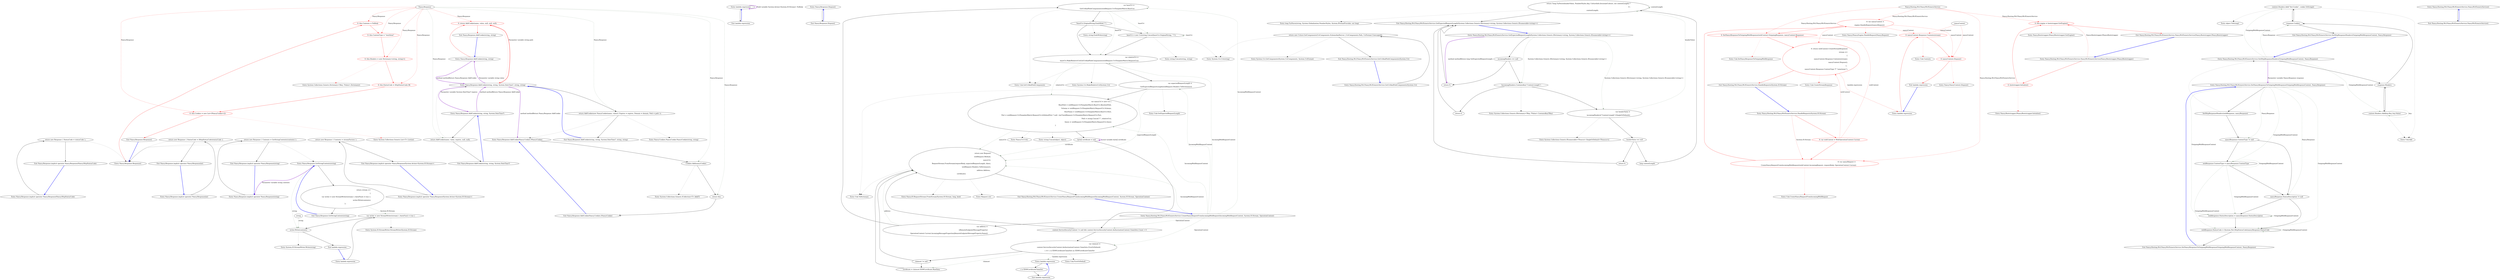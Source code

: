 digraph  {
n49 [label="Nancy.Response", span=""];
n50 [label=string, span=""];
n0 [cluster="lambda expression", label="Entry lambda expression", span="15-15"];
n1 [cluster="lambda expression", label="Exit lambda expression", span="15-15"];
n2 [cluster="Nancy.Response.Response()", label="Entry Nancy.Response.Response()", span="20-20"];
n3 [cluster="Nancy.Response.Response()", color=red, community=0, label="0: this.Contents = NoBody", span="22-22"];
n4 [cluster="Nancy.Response.Response()", color=red, community=0, label="0: this.ContentType = ''text/html''", span="23-23"];
n5 [cluster="Nancy.Response.Response()", color=red, community=0, label="0: this.Headers = new Dictionary<string, string>()", span="24-24"];
n6 [cluster="Nancy.Response.Response()", color=red, community=0, label="0: this.StatusCode = HttpStatusCode.OK", span="25-25"];
n9 [cluster="System.Collections.Generic.Dictionary<TKey, TValue>.Dictionary()", label="Entry System.Collections.Generic.Dictionary<TKey, TValue>.Dictionary()", span="0-0"];
n7 [cluster="Nancy.Response.Response()", color=red, community=0, label="0: this.Cookies = new List<INancyCookie>(2)", span="26-26"];
n8 [cluster="Nancy.Response.Response()", label="Exit Nancy.Response.Response()", span="20-20"];
n10 [cluster="System.Collections.Generic.List<T>.List(int)", label="Entry System.Collections.Generic.List<T>.List(int)", span="0-0"];
n11 [cluster="Nancy.Response.AddCookie(string, string)", label="Entry Nancy.Response.AddCookie(string, string)", span="63-63"];
n12 [cluster="Nancy.Response.AddCookie(string, string)", color=red, community=0, label="0: return AddCookie(name, value, null, null, null);", span="65-65"];
n13 [cluster="Nancy.Response.AddCookie(string, string)", label="Exit Nancy.Response.AddCookie(string, string)", span="63-63"];
n14 [cluster="Nancy.Response.AddCookie(string, string, System.DateTime?, string, string)", label="Entry Nancy.Response.AddCookie(string, string, System.DateTime?, string, string)", span="73-73"];
n15 [cluster="Nancy.Response.AddCookie(string, string, System.DateTime?)", label="Entry Nancy.Response.AddCookie(string, string, System.DateTime?)", span="68-68"];
n16 [cluster="Nancy.Response.AddCookie(string, string, System.DateTime?)", label="return AddCookie(name, value, expires, null, null);", span="70-70"];
n17 [cluster="Nancy.Response.AddCookie(string, string, System.DateTime?)", label="Exit Nancy.Response.AddCookie(string, string, System.DateTime?)", span="68-68"];
n18 [cluster="Nancy.Response.AddCookie(string, string, System.DateTime?, string, string)", label="return AddCookie(new NancyCookie(name, value){ Expires = expires, Domain = domain, Path = path });", span="75-75"];
n19 [cluster="Nancy.Response.AddCookie(string, string, System.DateTime?, string, string)", label="Exit Nancy.Response.AddCookie(string, string, System.DateTime?, string, string)", span="73-73"];
n20 [cluster="Nancy.Cookies.NancyCookie.NancyCookie(string, string)", label="Entry Nancy.Cookies.NancyCookie.NancyCookie(string, string)", span="10-10"];
n21 [cluster="Nancy.Response.AddCookie(Nancy.Cookies.INancyCookie)", label="Entry Nancy.Response.AddCookie(Nancy.Cookies.INancyCookie)", span="78-78"];
n22 [cluster="Nancy.Response.AddCookie(Nancy.Cookies.INancyCookie)", label="Cookies.Add(nancyCookie)", span="80-80"];
n23 [cluster="Nancy.Response.AddCookie(Nancy.Cookies.INancyCookie)", label="return this;", span="81-81"];
n25 [cluster="System.Collections.Generic.ICollection<T>.Add(T)", label="Entry System.Collections.Generic.ICollection<T>.Add(T)", span="0-0"];
n24 [cluster="Nancy.Response.AddCookie(Nancy.Cookies.INancyCookie)", label="Exit Nancy.Response.AddCookie(Nancy.Cookies.INancyCookie)", span="78-78"];
n26 [cluster="Nancy.Response.implicit operator Nancy.Response(Nancy.HttpStatusCode)", label="Entry Nancy.Response.implicit operator Nancy.Response(Nancy.HttpStatusCode)", span="84-84"];
n27 [cluster="Nancy.Response.implicit operator Nancy.Response(Nancy.HttpStatusCode)", label="return new Response { StatusCode = statusCode };", span="86-86"];
n28 [cluster="Nancy.Response.implicit operator Nancy.Response(Nancy.HttpStatusCode)", label="Exit Nancy.Response.implicit operator Nancy.Response(Nancy.HttpStatusCode)", span="84-84"];
n29 [cluster="Nancy.Response.implicit operator Nancy.Response(int)", label="Entry Nancy.Response.implicit operator Nancy.Response(int)", span="89-89"];
n30 [cluster="Nancy.Response.implicit operator Nancy.Response(int)", label="return new Response { StatusCode = (HttpStatusCode)statusCode };", span="91-91"];
n31 [cluster="Nancy.Response.implicit operator Nancy.Response(int)", label="Exit Nancy.Response.implicit operator Nancy.Response(int)", span="89-89"];
n32 [cluster="Nancy.Response.implicit operator Nancy.Response(string)", label="Entry Nancy.Response.implicit operator Nancy.Response(string)", span="94-94"];
n33 [cluster="Nancy.Response.implicit operator Nancy.Response(string)", label="return new Response { Contents = GetStringContents(contents) };", span="96-96"];
n34 [cluster="Nancy.Response.implicit operator Nancy.Response(string)", label="Exit Nancy.Response.implicit operator Nancy.Response(string)", span="94-94"];
n35 [cluster="Nancy.Response.GetStringContents(string)", label="Entry Nancy.Response.GetStringContents(string)", span="104-104"];
n36 [cluster="Nancy.Response.implicit operator Nancy.Response(System.Action<System.IO.Stream>)", label="Entry Nancy.Response.implicit operator Nancy.Response(System.Action<System.IO.Stream>)", span="99-99"];
n37 [cluster="Nancy.Response.implicit operator Nancy.Response(System.Action<System.IO.Stream>)", label="return new Response { Contents = streamFactory };", span="101-101"];
n38 [cluster="Nancy.Response.implicit operator Nancy.Response(System.Action<System.IO.Stream>)", label="Exit Nancy.Response.implicit operator Nancy.Response(System.Action<System.IO.Stream>)", span="99-99"];
n39 [cluster="Nancy.Response.GetStringContents(string)", label="return stream =>\r\n            {\r\n                var writer = new StreamWriter(stream) { AutoFlush = true };\r\n                writer.Write(contents);\r\n            };", span="106-110"];
n43 [cluster="lambda expression", label="writer.Write(contents)", span="109-109"];
n40 [cluster="Nancy.Response.GetStringContents(string)", label="Exit Nancy.Response.GetStringContents(string)", span="104-104"];
n42 [cluster="lambda expression", label="var writer = new StreamWriter(stream) { AutoFlush = true }", span="108-108"];
n41 [cluster="lambda expression", label="Entry lambda expression", span="106-110"];
n45 [cluster="System.IO.StreamWriter.StreamWriter(System.IO.Stream)", label="Entry System.IO.StreamWriter.StreamWriter(System.IO.Stream)", span="0-0"];
n44 [cluster="lambda expression", label="Exit lambda expression", span="106-110"];
n46 [cluster="System.IO.StreamWriter.Write(string)", label="Entry System.IO.StreamWriter.Write(string)", span="0-0"];
n47 [cluster="Nancy.Response.Dispose()", label="Entry Nancy.Response.Dispose()", span="117-117"];
n48 [cluster="Nancy.Response.Dispose()", label="Exit Nancy.Response.Dispose()", span="117-117"];
m0_40 [cluster="Unk.GetUrlAndPathComponents", file="DefaultXmlSerializerTests.cs", label="Entry Unk.GetUrlAndPathComponents", span=""];
m0_68 [cluster="long.TryParse(string, System.Globalization.NumberStyles, System.IFormatProvider, out long)", file="DefaultXmlSerializerTests.cs", label="Entry long.TryParse(string, System.Globalization.NumberStyles, System.IFormatProvider, out long)", span="0-0"];
m0_25 [cluster="Nancy.Hosting.Wcf.NancyWcfGenericService.CreateNancyRequestFromIncomingWebRequest(IncomingWebRequestContext, System.IO.Stream, OperationContext)", file="DefaultXmlSerializerTests.cs", label="Entry Nancy.Hosting.Wcf.NancyWcfGenericService.CreateNancyRequestFromIncomingWebRequest(IncomingWebRequestContext, System.IO.Stream, OperationContext)", span="70-70"];
m0_26 [cluster="Nancy.Hosting.Wcf.NancyWcfGenericService.CreateNancyRequestFromIncomingWebRequest(IncomingWebRequestContext, System.IO.Stream, OperationContext)", file="DefaultXmlSerializerTests.cs", label="var address =\r\n                ((RemoteEndpointMessageProperty)\r\n                 OperationContext.Current.IncomingMessageProperties[RemoteEndpointMessageProperty.Name])", span="72-74"];
m0_27 [cluster="Nancy.Hosting.Wcf.NancyWcfGenericService.CreateNancyRequestFromIncomingWebRequest(IncomingWebRequestContext, System.IO.Stream, OperationContext)", file="DefaultXmlSerializerTests.cs", label="var baseUri =\r\n                GetUrlAndPathComponents(webRequest.UriTemplateMatch.BaseUri)", span="76-77"];
m0_30 [cluster="Nancy.Hosting.Wcf.NancyWcfGenericService.CreateNancyRequestFromIncomingWebRequest(IncomingWebRequestContext, System.IO.Stream, OperationContext)", file="DefaultXmlSerializerTests.cs", label="var relativeUri =\r\n                baseUri.MakeRelativeUri(GetUrlAndPathComponents(webRequest.UriTemplateMatch.RequestUri))", span="84-85"];
m0_31 [cluster="Nancy.Hosting.Wcf.NancyWcfGenericService.CreateNancyRequestFromIncomingWebRequest(IncomingWebRequestContext, System.IO.Stream, OperationContext)", file="DefaultXmlSerializerTests.cs", label="var expectedRequestLength =\r\n                GetExpectedRequestLength(webRequest.Headers.ToDictionary())", span="87-88"];
m0_32 [cluster="Nancy.Hosting.Wcf.NancyWcfGenericService.CreateNancyRequestFromIncomingWebRequest(IncomingWebRequestContext, System.IO.Stream, OperationContext)", file="DefaultXmlSerializerTests.cs", label="var nancyUrl = new Url {\r\n                BasePath = webRequest.UriTemplateMatch.BaseUri.AbsolutePath,\r\n                Scheme = webRequest.UriTemplateMatch.RequestUri.Scheme,\r\n                HostName = webRequest.UriTemplateMatch.BaseUri.Host,\r\n                Port = webRequest.UriTemplateMatch.RequestUri.IsDefaultPort ? null : (int?)webRequest.UriTemplateMatch.RequestUri.Port,                    \r\n                Path = string.Concat(''/'', relativeUri),\r\n                Query = webRequest.UriTemplateMatch.RequestUri.Query\r\n            }", span="90-97"];
m0_34 [cluster="Nancy.Hosting.Wcf.NancyWcfGenericService.CreateNancyRequestFromIncomingWebRequest(IncomingWebRequestContext, System.IO.Stream, OperationContext)", file="DefaultXmlSerializerTests.cs", label="context.ServiceSecurityContext != null && context.ServiceSecurityContext.AuthorizationContext.ClaimSets.Count > 0", span="101-101"];
m0_35 [cluster="Nancy.Hosting.Wcf.NancyWcfGenericService.CreateNancyRequestFromIncomingWebRequest(IncomingWebRequestContext, System.IO.Stream, OperationContext)", file="DefaultXmlSerializerTests.cs", label="var claimset =\r\n                    context.ServiceSecurityContext.AuthorizationContext.ClaimSets.FirstOrDefault(\r\n                        c => c is X509CertificateClaimSet) as X509CertificateClaimSet", span="103-105"];
m0_38 [cluster="Nancy.Hosting.Wcf.NancyWcfGenericService.CreateNancyRequestFromIncomingWebRequest(IncomingWebRequestContext, System.IO.Stream, OperationContext)", file="DefaultXmlSerializerTests.cs", label="return new Request(\r\n                webRequest.Method,\r\n                nancyUrl,\r\n                RequestStream.FromStream(requestBody, expectedRequestLength, false),\r\n                webRequest.Headers.ToDictionary(),\r\n                address.Address, \r\n                certificate);", span="113-119"];
m0_28 [cluster="Nancy.Hosting.Wcf.NancyWcfGenericService.CreateNancyRequestFromIncomingWebRequest(IncomingWebRequestContext, System.IO.Stream, OperationContext)", file="DefaultXmlSerializerTests.cs", label="!baseUri.OriginalString.EndsWith(''/'')", span="79-79"];
m0_29 [cluster="Nancy.Hosting.Wcf.NancyWcfGenericService.CreateNancyRequestFromIncomingWebRequest(IncomingWebRequestContext, System.IO.Stream, OperationContext)", file="DefaultXmlSerializerTests.cs", label="baseUri = new Uri(string.Concat(baseUri.OriginalString, ''/''))", span="81-81"];
m0_33 [cluster="Nancy.Hosting.Wcf.NancyWcfGenericService.CreateNancyRequestFromIncomingWebRequest(IncomingWebRequestContext, System.IO.Stream, OperationContext)", file="DefaultXmlSerializerTests.cs", label="byte[] certificate = null", span="99-99"];
m0_36 [cluster="Nancy.Hosting.Wcf.NancyWcfGenericService.CreateNancyRequestFromIncomingWebRequest(IncomingWebRequestContext, System.IO.Stream, OperationContext)", file="DefaultXmlSerializerTests.cs", label="claimset != null", span="107-107"];
m0_37 [cluster="Nancy.Hosting.Wcf.NancyWcfGenericService.CreateNancyRequestFromIncomingWebRequest(IncomingWebRequestContext, System.IO.Stream, OperationContext)", file="DefaultXmlSerializerTests.cs", label="certificate = claimset.X509Certificate.RawData", span="109-109"];
m0_39 [cluster="Nancy.Hosting.Wcf.NancyWcfGenericService.CreateNancyRequestFromIncomingWebRequest(IncomingWebRequestContext, System.IO.Stream, OperationContext)", file="DefaultXmlSerializerTests.cs", label="Exit Nancy.Hosting.Wcf.NancyWcfGenericService.CreateNancyRequestFromIncomingWebRequest(IncomingWebRequestContext, System.IO.Stream, OperationContext)", span="70-70"];
m0_16 [cluster="Nancy.INancyEngine.HandleRequest(Nancy.Request)", file="DefaultXmlSerializerTests.cs", label="Entry Nancy.INancyEngine.HandleRequest(Nancy.Request)", span="21-21"];
m0_24 [cluster="Nancy.NancyContext.Dispose()", file="DefaultXmlSerializerTests.cs", label="Entry Nancy.NancyContext.Dispose()", span="115-115"];
m0_15 [cluster="Unk.CreateNancyRequestFromIncomingWebRequest", file="DefaultXmlSerializerTests.cs", label="Entry Unk.CreateNancyRequestFromIncomingWebRequest", span=""];
m0_42 [cluster="System.Uri.Uri(string)", file="DefaultXmlSerializerTests.cs", label="Entry System.Uri.Uri(string)", span="0-0"];
m0_51 [cluster="Nancy.IO.RequestStream.FromStream(System.IO.Stream, long, bool)", file="DefaultXmlSerializerTests.cs", label="Entry Nancy.IO.RequestStream.FromStream(System.IO.Stream, long, bool)", span="273-273"];
m0_45 [cluster="Unk.ToDictionary", file="DefaultXmlSerializerTests.cs", label="Entry Unk.ToDictionary", span=""];
m0_88 [cluster="object.ToString()", file="DefaultXmlSerializerTests.cs", label="Entry object.ToString()", span="0-0"];
m0_73 [cluster="Nancy.Hosting.Wcf.NancyWcfGenericService.SetNancyResponseToOutgoingWebResponse(OutgoingWebResponseContext, Nancy.Response)", file="DefaultXmlSerializerTests.cs", label="Entry Nancy.Hosting.Wcf.NancyWcfGenericService.SetNancyResponseToOutgoingWebResponse(OutgoingWebResponseContext, Nancy.Response)", span="156-156"];
m0_74 [cluster="Nancy.Hosting.Wcf.NancyWcfGenericService.SetNancyResponseToOutgoingWebResponse(OutgoingWebResponseContext, Nancy.Response)", file="DefaultXmlSerializerTests.cs", label="SetHttpResponseHeaders(webResponse, nancyResponse)", span="158-158"];
m0_75 [cluster="Nancy.Hosting.Wcf.NancyWcfGenericService.SetNancyResponseToOutgoingWebResponse(OutgoingWebResponseContext, Nancy.Response)", file="DefaultXmlSerializerTests.cs", label="nancyResponse.ContentType != null", span="160-160"];
m0_76 [cluster="Nancy.Hosting.Wcf.NancyWcfGenericService.SetNancyResponseToOutgoingWebResponse(OutgoingWebResponseContext, Nancy.Response)", file="DefaultXmlSerializerTests.cs", label="webResponse.ContentType = nancyResponse.ContentType", span="162-162"];
m0_77 [cluster="Nancy.Hosting.Wcf.NancyWcfGenericService.SetNancyResponseToOutgoingWebResponse(OutgoingWebResponseContext, Nancy.Response)", file="DefaultXmlSerializerTests.cs", label="nancyResponse.StatusDescription != null", span="165-165"];
m0_78 [cluster="Nancy.Hosting.Wcf.NancyWcfGenericService.SetNancyResponseToOutgoingWebResponse(OutgoingWebResponseContext, Nancy.Response)", file="DefaultXmlSerializerTests.cs", label="webResponse.StatusDescription = nancyResponse.StatusDescription", span="167-167"];
m0_79 [cluster="Nancy.Hosting.Wcf.NancyWcfGenericService.SetNancyResponseToOutgoingWebResponse(OutgoingWebResponseContext, Nancy.Response)", file="DefaultXmlSerializerTests.cs", label="webResponse.StatusCode = (System.Net.HttpStatusCode)nancyResponse.StatusCode", span="170-170"];
m0_80 [cluster="Nancy.Hosting.Wcf.NancyWcfGenericService.SetNancyResponseToOutgoingWebResponse(OutgoingWebResponseContext, Nancy.Response)", file="DefaultXmlSerializerTests.cs", label="Exit Nancy.Hosting.Wcf.NancyWcfGenericService.SetNancyResponseToOutgoingWebResponse(OutgoingWebResponseContext, Nancy.Response)", span="156-156"];
m0_50 [cluster="Request.cstr", file="DefaultXmlSerializerTests.cs", label="Entry Request.cstr", span=""];
m0_72 [cluster="System.Uri.GetComponents(System.UriComponents, System.UriFormat)", file="DefaultXmlSerializerTests.cs", label="Entry System.Uri.GetComponents(System.UriComponents, System.UriFormat)", span="0-0"];
m0_41 [cluster="string.EndsWith(string)", file="DefaultXmlSerializerTests.cs", label="Entry string.EndsWith(string)", span="0-0"];
m0_47 [cluster="Nancy.Url.Url()", file="DefaultXmlSerializerTests.cs", label="Entry Nancy.Url.Url()", span="16-16"];
m0_18 [cluster="Unk.CreateStreamResponse", file="DefaultXmlSerializerTests.cs", label="Entry Unk.CreateStreamResponse", span=""];
m0_17 [cluster="Unk.SetNancyResponseToOutgoingWebResponse", file="DefaultXmlSerializerTests.cs", label="Entry Unk.SetNancyResponseToOutgoingWebResponse", span=""];
m0_7 [cluster="Nancy.Bootstrapper.INancyBootstrapper.GetEngine()", file="DefaultXmlSerializerTests.cs", label="Entry Nancy.Bootstrapper.INancyBootstrapper.GetEngine()", span="16-16"];
m0_81 [cluster="Nancy.Hosting.Wcf.NancyWcfGenericService.SetHttpResponseHeaders(OutgoingWebResponseContext, Nancy.Response)", file="DefaultXmlSerializerTests.cs", label="Entry Nancy.Hosting.Wcf.NancyWcfGenericService.SetHttpResponseHeaders(OutgoingWebResponseContext, Nancy.Response)", span="173-173"];
m0_82 [cluster="Nancy.Hosting.Wcf.NancyWcfGenericService.SetHttpResponseHeaders(OutgoingWebResponseContext, Nancy.Response)", file="DefaultXmlSerializerTests.cs", label="response.Headers", span="175-175"];
m0_83 [cluster="Nancy.Hosting.Wcf.NancyWcfGenericService.SetHttpResponseHeaders(OutgoingWebResponseContext, Nancy.Response)", file="DefaultXmlSerializerTests.cs", label="context.Headers.Add(kvp.Key, kvp.Value)", span="177-177"];
m0_84 [cluster="Nancy.Hosting.Wcf.NancyWcfGenericService.SetHttpResponseHeaders(OutgoingWebResponseContext, Nancy.Response)", file="DefaultXmlSerializerTests.cs", label="response.Cookies", span="179-179"];
m0_85 [cluster="Nancy.Hosting.Wcf.NancyWcfGenericService.SetHttpResponseHeaders(OutgoingWebResponseContext, Nancy.Response)", file="DefaultXmlSerializerTests.cs", label="context.Headers.Add(''Set-Cookie'', cookie.ToString())", span="181-181"];
m0_86 [cluster="Nancy.Hosting.Wcf.NancyWcfGenericService.SetHttpResponseHeaders(OutgoingWebResponseContext, Nancy.Response)", file="DefaultXmlSerializerTests.cs", label="Exit Nancy.Hosting.Wcf.NancyWcfGenericService.SetHttpResponseHeaders(OutgoingWebResponseContext, Nancy.Response)", span="173-173"];
m0_87 [cluster="Unk.Add", file="DefaultXmlSerializerTests.cs", label="Entry Unk.Add", span=""];
m0_6 [cluster="Nancy.Bootstrapper.INancyBootstrapper.Initialise()", file="DefaultXmlSerializerTests.cs", label="Entry Nancy.Bootstrapper.INancyBootstrapper.Initialise()", span="10-10"];
m0_44 [cluster="System.Uri.MakeRelativeUri(System.Uri)", file="DefaultXmlSerializerTests.cs", label="Entry System.Uri.MakeRelativeUri(System.Uri)", span="0-0"];
m0_0 [cluster="Nancy.Hosting.Wcf.NancyWcfGenericService.NancyWcfGenericService()", file="DefaultXmlSerializerTests.cs", label="Entry Nancy.Hosting.Wcf.NancyWcfGenericService.NancyWcfGenericService()", span="28-28"];
m0_1 [cluster="Nancy.Hosting.Wcf.NancyWcfGenericService.NancyWcfGenericService()", file="DefaultXmlSerializerTests.cs", label="Exit Nancy.Hosting.Wcf.NancyWcfGenericService.NancyWcfGenericService()", span="28-28"];
m0_67 [cluster="System.Collections.Generic.IEnumerable<TSource>.SingleOrDefault<TSource>()", file="DefaultXmlSerializerTests.cs", label="Entry System.Collections.Generic.IEnumerable<TSource>.SingleOrDefault<TSource>()", span="0-0"];
m0_43 [cluster="string.Concat(string, string)", file="DefaultXmlSerializerTests.cs", label="Entry string.Concat(string, string)", span="0-0"];
m0_48 [cluster="string.Concat(object, object)", file="DefaultXmlSerializerTests.cs", label="Entry string.Concat(object, object)", span="0-0"];
m0_66 [cluster="System.Collections.Generic.IDictionary<TKey, TValue>.ContainsKey(TKey)", file="DefaultXmlSerializerTests.cs", label="Entry System.Collections.Generic.IDictionary<TKey, TValue>.ContainsKey(TKey)", span="0-0"];
m0_23 [cluster="Unk.Contents", file="DefaultXmlSerializerTests.cs", label="Entry Unk.Contents", span=""];
m0_52 [cluster="lambda expression", file="DefaultXmlSerializerTests.cs", label="Entry lambda expression", span="105-105"];
m0_20 [cluster="lambda expression", color=red, community=0, file="DefaultXmlSerializerTests.cs", label="0: nancyContext.Response.Contents(stream)", span="64-64"];
m0_21 [cluster="lambda expression", color=red, community=0, file="DefaultXmlSerializerTests.cs", label="0: nancyContext.Dispose()", span="65-65"];
m0_19 [cluster="lambda expression", file="DefaultXmlSerializerTests.cs", label="Entry lambda expression", span="62-66"];
m0_22 [cluster="lambda expression", file="DefaultXmlSerializerTests.cs", label="Exit lambda expression", span="62-66"];
m0_53 [cluster="lambda expression", file="DefaultXmlSerializerTests.cs", label="c is X509CertificateClaimSet", span="105-105"];
m0_54 [cluster="lambda expression", file="DefaultXmlSerializerTests.cs", label="Exit lambda expression", span="105-105"];
m0_55 [cluster="Nancy.Hosting.Wcf.NancyWcfGenericService.GetExpectedRequestLength(System.Collections.Generic.IDictionary<string, System.Collections.Generic.IEnumerable<string>>)", file="DefaultXmlSerializerTests.cs", label="Entry Nancy.Hosting.Wcf.NancyWcfGenericService.GetExpectedRequestLength(System.Collections.Generic.IDictionary<string, System.Collections.Generic.IEnumerable<string>>)", span="122-122"];
m0_56 [cluster="Nancy.Hosting.Wcf.NancyWcfGenericService.GetExpectedRequestLength(System.Collections.Generic.IDictionary<string, System.Collections.Generic.IEnumerable<string>>)", file="DefaultXmlSerializerTests.cs", label="incomingHeaders == null", span="124-124"];
m0_58 [cluster="Nancy.Hosting.Wcf.NancyWcfGenericService.GetExpectedRequestLength(System.Collections.Generic.IDictionary<string, System.Collections.Generic.IEnumerable<string>>)", file="DefaultXmlSerializerTests.cs", label="!incomingHeaders.ContainsKey(''Content-Length'')", span="129-129"];
m0_60 [cluster="Nancy.Hosting.Wcf.NancyWcfGenericService.GetExpectedRequestLength(System.Collections.Generic.IDictionary<string, System.Collections.Generic.IEnumerable<string>>)", file="DefaultXmlSerializerTests.cs", label="var headerValue =\r\n                incomingHeaders[''Content-Length''].SingleOrDefault()", span="134-135"];
m0_57 [cluster="Nancy.Hosting.Wcf.NancyWcfGenericService.GetExpectedRequestLength(System.Collections.Generic.IDictionary<string, System.Collections.Generic.IEnumerable<string>>)", file="DefaultXmlSerializerTests.cs", label="return 0;", span="126-126"];
m0_59 [cluster="Nancy.Hosting.Wcf.NancyWcfGenericService.GetExpectedRequestLength(System.Collections.Generic.IDictionary<string, System.Collections.Generic.IEnumerable<string>>)", file="DefaultXmlSerializerTests.cs", label="return 0;", span="131-131"];
m0_61 [cluster="Nancy.Hosting.Wcf.NancyWcfGenericService.GetExpectedRequestLength(System.Collections.Generic.IDictionary<string, System.Collections.Generic.IEnumerable<string>>)", file="DefaultXmlSerializerTests.cs", label="headerValue == null", span="137-137"];
m0_64 [cluster="Nancy.Hosting.Wcf.NancyWcfGenericService.GetExpectedRequestLength(System.Collections.Generic.IDictionary<string, System.Collections.Generic.IEnumerable<string>>)", file="DefaultXmlSerializerTests.cs", label="return !long.TryParse(headerValue, NumberStyles.Any, CultureInfo.InvariantCulture, out contentLength) ?\r\n                0 :\r\n                contentLength;", span="144-146"];
m0_62 [cluster="Nancy.Hosting.Wcf.NancyWcfGenericService.GetExpectedRequestLength(System.Collections.Generic.IDictionary<string, System.Collections.Generic.IEnumerable<string>>)", file="DefaultXmlSerializerTests.cs", label="return 0;", span="139-139"];
m0_63 [cluster="Nancy.Hosting.Wcf.NancyWcfGenericService.GetExpectedRequestLength(System.Collections.Generic.IDictionary<string, System.Collections.Generic.IEnumerable<string>>)", file="DefaultXmlSerializerTests.cs", label="long contentLength", span="142-142"];
m0_65 [cluster="Nancy.Hosting.Wcf.NancyWcfGenericService.GetExpectedRequestLength(System.Collections.Generic.IDictionary<string, System.Collections.Generic.IEnumerable<string>>)", file="DefaultXmlSerializerTests.cs", label="Exit Nancy.Hosting.Wcf.NancyWcfGenericService.GetExpectedRequestLength(System.Collections.Generic.IDictionary<string, System.Collections.Generic.IEnumerable<string>>)", span="122-122"];
m0_49 [cluster="Unk.FirstOrDefault", file="DefaultXmlSerializerTests.cs", label="Entry Unk.FirstOrDefault", span=""];
m0_8 [cluster="Nancy.Hosting.Wcf.NancyWcfGenericService.HandleRequests(System.IO.Stream)", file="DefaultXmlSerializerTests.cs", label="Entry Nancy.Hosting.Wcf.NancyWcfGenericService.HandleRequests(System.IO.Stream)", span="49-49"];
m0_9 [cluster="Nancy.Hosting.Wcf.NancyWcfGenericService.HandleRequests(System.IO.Stream)", color=red, community=0, file="DefaultXmlSerializerTests.cs", label="0: var webContext = WebOperationContext.Current", span="51-51"];
m0_10 [cluster="Nancy.Hosting.Wcf.NancyWcfGenericService.HandleRequests(System.IO.Stream)", color=red, community=0, file="DefaultXmlSerializerTests.cs", label="0: var nancyRequest = \r\n                CreateNancyRequestFromIncomingWebRequest(webContext.IncomingRequest, requestBody, OperationContext.Current)", span="53-54"];
m0_12 [cluster="Nancy.Hosting.Wcf.NancyWcfGenericService.HandleRequests(System.IO.Stream)", color=red, community=0, file="DefaultXmlSerializerTests.cs", label="0: SetNancyResponseToOutgoingWebResponse(webContext.OutgoingResponse, nancyContext.Response)", span="59-59"];
m0_13 [cluster="Nancy.Hosting.Wcf.NancyWcfGenericService.HandleRequests(System.IO.Stream)", color=red, community=0, file="DefaultXmlSerializerTests.cs", label="0: return webContext.CreateStreamResponse(\r\n                stream =>\r\n                    {\r\n                        nancyContext.Response.Contents(stream);\r\n                        nancyContext.Dispose();\r\n                    }, \r\n                    nancyContext.Response.ContentType ?? ''none/none'');", span="61-67"];
m0_11 [cluster="Nancy.Hosting.Wcf.NancyWcfGenericService.HandleRequests(System.IO.Stream)", color=red, community=0, file="DefaultXmlSerializerTests.cs", label="0: var nancyContext = \r\n                engine.HandleRequest(nancyRequest)", span="56-57"];
m0_14 [cluster="Nancy.Hosting.Wcf.NancyWcfGenericService.HandleRequests(System.IO.Stream)", file="DefaultXmlSerializerTests.cs", label="Exit Nancy.Hosting.Wcf.NancyWcfGenericService.HandleRequests(System.IO.Stream)", span="49-49"];
m0_2 [cluster="Nancy.Hosting.Wcf.NancyWcfGenericService.NancyWcfGenericService(Nancy.Bootstrapper.INancyBootstrapper)", file="DefaultXmlSerializerTests.cs", label="Entry Nancy.Hosting.Wcf.NancyWcfGenericService.NancyWcfGenericService(Nancy.Bootstrapper.INancyBootstrapper)", span="37-37"];
m0_3 [cluster="Nancy.Hosting.Wcf.NancyWcfGenericService.NancyWcfGenericService(Nancy.Bootstrapper.INancyBootstrapper)", color=red, community=0, file="DefaultXmlSerializerTests.cs", label="0: bootstrapper.Initialise()", span="39-39"];
m0_4 [cluster="Nancy.Hosting.Wcf.NancyWcfGenericService.NancyWcfGenericService(Nancy.Bootstrapper.INancyBootstrapper)", color=red, community=0, file="DefaultXmlSerializerTests.cs", label="0: this.engine = bootstrapper.GetEngine()", span="40-40"];
m0_5 [cluster="Nancy.Hosting.Wcf.NancyWcfGenericService.NancyWcfGenericService(Nancy.Bootstrapper.INancyBootstrapper)", file="DefaultXmlSerializerTests.cs", label="Exit Nancy.Hosting.Wcf.NancyWcfGenericService.NancyWcfGenericService(Nancy.Bootstrapper.INancyBootstrapper)", span="37-37"];
m0_46 [cluster="Unk.GetExpectedRequestLength", file="DefaultXmlSerializerTests.cs", label="Entry Unk.GetExpectedRequestLength", span=""];
m0_69 [cluster="Nancy.Hosting.Wcf.NancyWcfGenericService.GetUrlAndPathComponents(System.Uri)", file="DefaultXmlSerializerTests.cs", label="Entry Nancy.Hosting.Wcf.NancyWcfGenericService.GetUrlAndPathComponents(System.Uri)", span="149-149"];
m0_70 [cluster="Nancy.Hosting.Wcf.NancyWcfGenericService.GetUrlAndPathComponents(System.Uri)", file="DefaultXmlSerializerTests.cs", label="return new Uri(uri.GetComponents(UriComponents.SchemeAndServer | UriComponents.Path, UriFormat.Unescaped));", span="153-153"];
m0_71 [cluster="Nancy.Hosting.Wcf.NancyWcfGenericService.GetUrlAndPathComponents(System.Uri)", file="DefaultXmlSerializerTests.cs", label="Exit Nancy.Hosting.Wcf.NancyWcfGenericService.GetUrlAndPathComponents(System.Uri)", span="149-149"];
m0_89 [file="DefaultXmlSerializerTests.cs", label="Nancy.Hosting.Wcf.NancyWcfGenericService", span=""];
m0_90 [file="DefaultXmlSerializerTests.cs", label=nancyContext, span=""];
n49 -> n3  [color=red, key=1, label="Nancy.Response", style=dashed];
n49 -> n4  [color=red, key=1, label="Nancy.Response", style=dashed];
n49 -> n5  [color=red, key=1, label="Nancy.Response", style=dashed];
n49 -> n6  [color=red, key=1, label="Nancy.Response", style=dashed];
n49 -> n7  [color=red, key=1, label="Nancy.Response", style=dashed];
n49 -> n12  [color=red, key=1, label="Nancy.Response", style=dashed];
n49 -> n16  [color=darkseagreen4, key=1, label="Nancy.Response", style=dashed];
n49 -> n18  [color=darkseagreen4, key=1, label="Nancy.Response", style=dashed];
n49 -> n22  [color=darkseagreen4, key=1, label="Nancy.Response", style=dashed];
n49 -> n23  [color=darkseagreen4, key=1, label="Nancy.Response", style=dashed];
n50 -> n43  [color=darkseagreen4, key=1, label=string, style=dashed];
n0 -> n1  [key=0, style=solid];
n0 -> n0  [color=darkorchid, key=3, label="Field variable System.Action<System.IO.Stream> NoBody", style=bold];
n1 -> n0  [color=blue, key=0, style=bold];
n2 -> n3  [color=red, key=0, style=solid];
n3 -> n4  [color=red, key=0, style=solid];
n4 -> n5  [color=red, key=0, style=solid];
n5 -> n6  [color=red, key=0, style=solid];
n5 -> n9  [color=red, key=2, style=dotted];
n6 -> n7  [color=red, key=0, style=solid];
n7 -> n8  [color=red, key=0, style=solid];
n7 -> n10  [color=red, key=2, style=dotted];
n8 -> n2  [color=blue, key=0, style=bold];
n11 -> n12  [color=red, key=0, style=solid];
n11 -> n14  [color=darkorchid, key=3, label="method methodReturn Nancy.Response AddCookie", style=bold];
n12 -> n13  [color=red, key=0, style=solid];
n12 -> n14  [color=red, key=2, style=dotted];
n13 -> n11  [color=blue, key=0, style=bold];
n14 -> n18  [key=0, style=solid];
n14 -> n11  [color=darkorchid, key=3, label="Parameter variable string value", style=bold];
n14 -> n15  [color=darkorchid, key=3, label="Parameter variable System.DateTime? expires", style=bold];
n14 -> n12  [color=red, key=3, label="Parameter variable string path", style=bold];
n14 -> n21  [color=darkorchid, key=3, label="method methodReturn Nancy.Response AddCookie", style=bold];
n15 -> n16  [key=0, style=solid];
n15 -> n14  [color=darkorchid, key=3, label="method methodReturn Nancy.Response AddCookie", style=bold];
n16 -> n17  [key=0, style=solid];
n16 -> n14  [key=2, style=dotted];
n17 -> n15  [color=blue, key=0, style=bold];
n18 -> n19  [key=0, style=solid];
n18 -> n20  [key=2, style=dotted];
n18 -> n21  [key=2, style=dotted];
n19 -> n14  [color=blue, key=0, style=bold];
n21 -> n22  [key=0, style=solid];
n22 -> n23  [key=0, style=solid];
n22 -> n25  [key=2, style=dotted];
n23 -> n24  [key=0, style=solid];
n24 -> n21  [color=blue, key=0, style=bold];
n26 -> n27  [key=0, style=solid];
n27 -> n28  [key=0, style=solid];
n27 -> n2  [key=2, style=dotted];
n28 -> n26  [color=blue, key=0, style=bold];
n29 -> n30  [key=0, style=solid];
n30 -> n31  [key=0, style=solid];
n30 -> n2  [key=2, style=dotted];
n31 -> n29  [color=blue, key=0, style=bold];
n32 -> n33  [key=0, style=solid];
n33 -> n34  [key=0, style=solid];
n33 -> n2  [key=2, style=dotted];
n33 -> n35  [key=2, style=dotted];
n34 -> n32  [color=blue, key=0, style=bold];
n35 -> n39  [key=0, style=solid];
n35 -> n43  [color=darkseagreen4, key=1, label=string, style=dashed];
n35 -> n32  [color=darkorchid, key=3, label="Parameter variable string contents", style=bold];
n36 -> n37  [key=0, style=solid];
n37 -> n38  [key=0, style=solid];
n37 -> n2  [key=2, style=dotted];
n38 -> n36  [color=blue, key=0, style=bold];
n39 -> n40  [key=0, style=solid];
n39 -> n42  [color=darkseagreen4, key=1, label="System.IO.Stream", style=dashed];
n43 -> n44  [key=0, style=solid];
n43 -> n46  [key=2, style=dotted];
n40 -> n35  [color=blue, key=0, style=bold];
n42 -> n43  [key=0, style=solid];
n42 -> n45  [key=2, style=dotted];
n41 -> n42  [key=0, style=solid];
n44 -> n41  [color=blue, key=0, style=bold];
n47 -> n48  [key=0, style=solid];
n48 -> n47  [color=blue, key=0, style=bold];
m0_25 -> m0_26  [key=0, style=solid];
m0_25 -> m0_27  [color=darkseagreen4, key=1, label=IncomingWebRequestContext, style=dashed];
m0_25 -> m0_30  [color=darkseagreen4, key=1, label=IncomingWebRequestContext, style=dashed];
m0_25 -> m0_31  [color=darkseagreen4, key=1, label=IncomingWebRequestContext, style=dashed];
m0_25 -> m0_32  [color=darkseagreen4, key=1, label=IncomingWebRequestContext, style=dashed];
m0_25 -> m0_34  [color=darkseagreen4, key=1, label=OperationContext, style=dashed];
m0_25 -> m0_35  [color=darkseagreen4, key=1, label=OperationContext, style=dashed];
m0_25 -> m0_38  [color=darkseagreen4, key=1, label=IncomingWebRequestContext, style=dashed];
m0_26 -> m0_27  [key=0, style=solid];
m0_26 -> m0_38  [color=darkseagreen4, key=1, label=address, style=dashed];
m0_27 -> m0_28  [key=0, style=solid];
m0_27 -> m0_40  [key=2, style=dotted];
m0_27 -> m0_29  [color=darkseagreen4, key=1, label=baseUri, style=dashed];
m0_27 -> m0_30  [color=darkseagreen4, key=1, label=baseUri, style=dashed];
m0_30 -> m0_31  [key=0, style=solid];
m0_30 -> m0_40  [key=2, style=dotted];
m0_30 -> m0_44  [key=2, style=dotted];
m0_30 -> m0_32  [color=darkseagreen4, key=1, label=relativeUri, style=dashed];
m0_31 -> m0_32  [key=0, style=solid];
m0_31 -> m0_45  [key=2, style=dotted];
m0_31 -> m0_46  [key=2, style=dotted];
m0_31 -> m0_38  [color=darkseagreen4, key=1, label=expectedRequestLength, style=dashed];
m0_32 -> m0_33  [key=0, style=solid];
m0_32 -> m0_47  [key=2, style=dotted];
m0_32 -> m0_48  [key=2, style=dotted];
m0_32 -> m0_38  [color=darkseagreen4, key=1, label=nancyUrl, style=dashed];
m0_34 -> m0_35  [key=0, style=solid];
m0_34 -> m0_38  [key=0, style=solid];
m0_35 -> m0_36  [key=0, style=solid];
m0_35 -> m0_49  [key=2, style=dotted];
m0_35 -> m0_52  [color=darkseagreen4, key=1, label="lambda expression", style=dashed];
m0_35 -> m0_37  [color=darkseagreen4, key=1, label=claimset, style=dashed];
m0_38 -> m0_39  [key=0, style=solid];
m0_38 -> m0_50  [key=2, style=dotted];
m0_38 -> m0_51  [key=2, style=dotted];
m0_38 -> m0_45  [key=2, style=dotted];
m0_28 -> m0_29  [key=0, style=solid];
m0_28 -> m0_30  [key=0, style=solid];
m0_28 -> m0_41  [key=2, style=dotted];
m0_29 -> m0_30  [key=0, style=solid];
m0_29 -> m0_42  [key=2, style=dotted];
m0_29 -> m0_43  [key=2, style=dotted];
m0_29 -> m0_29  [color=darkseagreen4, key=1, label=baseUri, style=dashed];
m0_33 -> m0_34  [key=0, style=solid];
m0_33 -> m0_38  [color=darkseagreen4, key=1, label=certificate, style=dashed];
m0_33 -> m0_33  [color=darkorchid, key=3, label="Local variable byte[] certificate", style=bold];
m0_36 -> m0_37  [key=0, style=solid];
m0_36 -> m0_38  [key=0, style=solid];
m0_37 -> m0_38  [key=0, style=solid];
m0_39 -> m0_25  [color=blue, key=0, style=bold];
m0_73 -> m0_74  [key=0, style=solid];
m0_73 -> m0_75  [color=darkseagreen4, key=1, label="Nancy.Response", style=dashed];
m0_73 -> m0_76  [color=darkseagreen4, key=1, label=OutgoingWebResponseContext, style=dashed];
m0_73 -> m0_77  [color=darkseagreen4, key=1, label="Nancy.Response", style=dashed];
m0_73 -> m0_78  [color=darkseagreen4, key=1, label=OutgoingWebResponseContext, style=dashed];
m0_73 -> m0_79  [color=darkseagreen4, key=1, label=OutgoingWebResponseContext, style=dashed];
m0_74 -> m0_75  [key=0, style=solid];
m0_74 -> m0_81  [key=2, style=dotted];
m0_75 -> m0_76  [key=0, style=solid];
m0_75 -> m0_77  [key=0, style=solid];
m0_76 -> m0_77  [key=0, style=solid];
m0_76 -> m0_76  [color=darkseagreen4, key=1, label=OutgoingWebResponseContext, style=dashed];
m0_76 -> m0_78  [color=darkseagreen4, key=1, label=OutgoingWebResponseContext, style=dashed];
m0_76 -> m0_79  [color=darkseagreen4, key=1, label=OutgoingWebResponseContext, style=dashed];
m0_77 -> m0_78  [key=0, style=solid];
m0_77 -> m0_79  [key=0, style=solid];
m0_78 -> m0_79  [key=0, style=solid];
m0_78 -> m0_78  [color=darkseagreen4, key=1, label=OutgoingWebResponseContext, style=dashed];
m0_79 -> m0_80  [key=0, style=solid];
m0_79 -> m0_79  [color=darkseagreen4, key=1, label=OutgoingWebResponseContext, style=dashed];
m0_80 -> m0_73  [color=blue, key=0, style=bold];
m0_81 -> m0_82  [key=0, style=solid];
m0_81 -> m0_83  [color=darkseagreen4, key=1, label=OutgoingWebResponseContext, style=dashed];
m0_81 -> m0_84  [color=darkseagreen4, key=1, label="Nancy.Response", style=dashed];
m0_81 -> m0_85  [color=darkseagreen4, key=1, label=OutgoingWebResponseContext, style=dashed];
m0_81 -> m0_73  [color=darkorchid, key=3, label="Parameter variable Nancy.Response response", style=bold];
m0_82 -> m0_83  [key=0, style=solid];
m0_82 -> m0_84  [key=0, style=solid];
m0_83 -> m0_82  [key=0, style=solid];
m0_83 -> m0_87  [key=2, style=dotted];
m0_83 -> m0_83  [color=darkseagreen4, key=1, label=kvp, style=dashed];
m0_84 -> m0_85  [key=0, style=solid];
m0_84 -> m0_86  [key=0, style=solid];
m0_85 -> m0_84  [key=0, style=solid];
m0_85 -> m0_88  [key=2, style=dotted];
m0_85 -> m0_87  [key=2, style=dotted];
m0_86 -> m0_81  [color=blue, key=0, style=bold];
m0_0 -> m0_1  [key=0, style=solid];
m0_1 -> m0_0  [color=blue, key=0, style=bold];
m0_52 -> m0_53  [key=0, style=solid];
m0_20 -> m0_21  [color=red, key=0, style=solid];
m0_20 -> m0_23  [color=red, key=2, style=dotted];
m0_21 -> m0_22  [color=red, key=0, style=solid];
m0_21 -> m0_24  [color=red, key=2, style=dotted];
m0_19 -> m0_20  [color=red, key=0, style=solid];
m0_22 -> m0_19  [color=blue, key=0, style=bold];
m0_53 -> m0_54  [key=0, style=solid];
m0_54 -> m0_52  [color=blue, key=0, style=bold];
m0_55 -> m0_56  [key=0, style=solid];
m0_55 -> m0_58  [color=darkseagreen4, key=1, label="System.Collections.Generic.IDictionary<string, System.Collections.Generic.IEnumerable<string>>", style=dashed];
m0_55 -> m0_60  [color=darkseagreen4, key=1, label="System.Collections.Generic.IDictionary<string, System.Collections.Generic.IEnumerable<string>>", style=dashed];
m0_55 -> m0_57  [color=darkorchid, key=3, label="method methodReturn long GetExpectedRequestLength", style=bold];
m0_56 -> m0_57  [key=0, style=solid];
m0_56 -> m0_58  [key=0, style=solid];
m0_58 -> m0_59  [key=0, style=solid];
m0_58 -> m0_60  [key=0, style=solid];
m0_58 -> m0_66  [key=2, style=dotted];
m0_60 -> m0_61  [key=0, style=solid];
m0_60 -> m0_67  [key=2, style=dotted];
m0_60 -> m0_64  [color=darkseagreen4, key=1, label=headerValue, style=dashed];
m0_57 -> m0_65  [key=0, style=solid];
m0_59 -> m0_65  [key=0, style=solid];
m0_61 -> m0_62  [key=0, style=solid];
m0_61 -> m0_63  [key=0, style=solid];
m0_64 -> m0_65  [key=0, style=solid];
m0_64 -> m0_68  [key=2, style=dotted];
m0_64 -> m0_64  [color=darkseagreen4, key=1, label=contentLength, style=dashed];
m0_62 -> m0_65  [key=0, style=solid];
m0_63 -> m0_64  [key=0, style=solid];
m0_65 -> m0_55  [color=blue, key=0, style=bold];
m0_8 -> m0_9  [color=red, key=0, style=solid];
m0_8 -> m0_10  [color=red, key=1, label="System.IO.Stream", style=dashed];
m0_9 -> m0_10  [color=red, key=0, style=solid];
m0_9 -> m0_12  [color=red, key=1, label=webContext, style=dashed];
m0_9 -> m0_13  [color=red, key=1, label=webContext, style=dashed];
m0_10 -> m0_11  [color=red, key=0, style=solid];
m0_10 -> m0_15  [color=red, key=2, style=dotted];
m0_12 -> m0_13  [color=red, key=0, style=solid];
m0_12 -> m0_17  [color=red, key=2, style=dotted];
m0_13 -> m0_14  [color=red, key=0, style=solid];
m0_13 -> m0_18  [color=red, key=2, style=dotted];
m0_13 -> m0_19  [color=red, key=1, label="lambda expression", style=dashed];
m0_11 -> m0_12  [color=red, key=0, style=solid];
m0_11 -> m0_16  [color=red, key=2, style=dotted];
m0_11 -> m0_13  [color=red, key=1, label=nancyContext, style=dashed];
m0_11 -> m0_20  [color=red, key=1, label=nancyContext, style=dashed];
m0_11 -> m0_21  [color=red, key=1, label=nancyContext, style=dashed];
m0_14 -> m0_8  [color=blue, key=0, style=bold];
m0_2 -> m0_3  [color=red, key=0, style=solid];
m0_2 -> m0_4  [color=red, key=1, label="Nancy.Bootstrapper.INancyBootstrapper", style=dashed];
m0_3 -> m0_4  [color=red, key=0, style=solid];
m0_3 -> m0_6  [color=red, key=2, style=dotted];
m0_4 -> m0_5  [color=red, key=0, style=solid];
m0_4 -> m0_7  [color=red, key=2, style=dotted];
m0_5 -> m0_2  [color=blue, key=0, style=bold];
m0_69 -> m0_70  [key=0, style=solid];
m0_70 -> m0_71  [key=0, style=solid];
m0_70 -> m0_42  [key=2, style=dotted];
m0_70 -> m0_72  [key=2, style=dotted];
m0_71 -> m0_69  [color=blue, key=0, style=bold];
m0_89 -> m0_4  [color=red, key=1, label="Nancy.Hosting.Wcf.NancyWcfGenericService", style=dashed];
m0_89 -> m0_10  [color=red, key=1, label="Nancy.Hosting.Wcf.NancyWcfGenericService", style=dashed];
m0_89 -> m0_11  [color=red, key=1, label="Nancy.Hosting.Wcf.NancyWcfGenericService", style=dashed];
m0_89 -> m0_12  [color=red, key=1, label="Nancy.Hosting.Wcf.NancyWcfGenericService", style=dashed];
m0_90 -> m0_20  [color=red, key=1, label=nancyContext, style=dashed];
m0_90 -> m0_21  [color=red, key=1, label=nancyContext, style=dashed];
}
